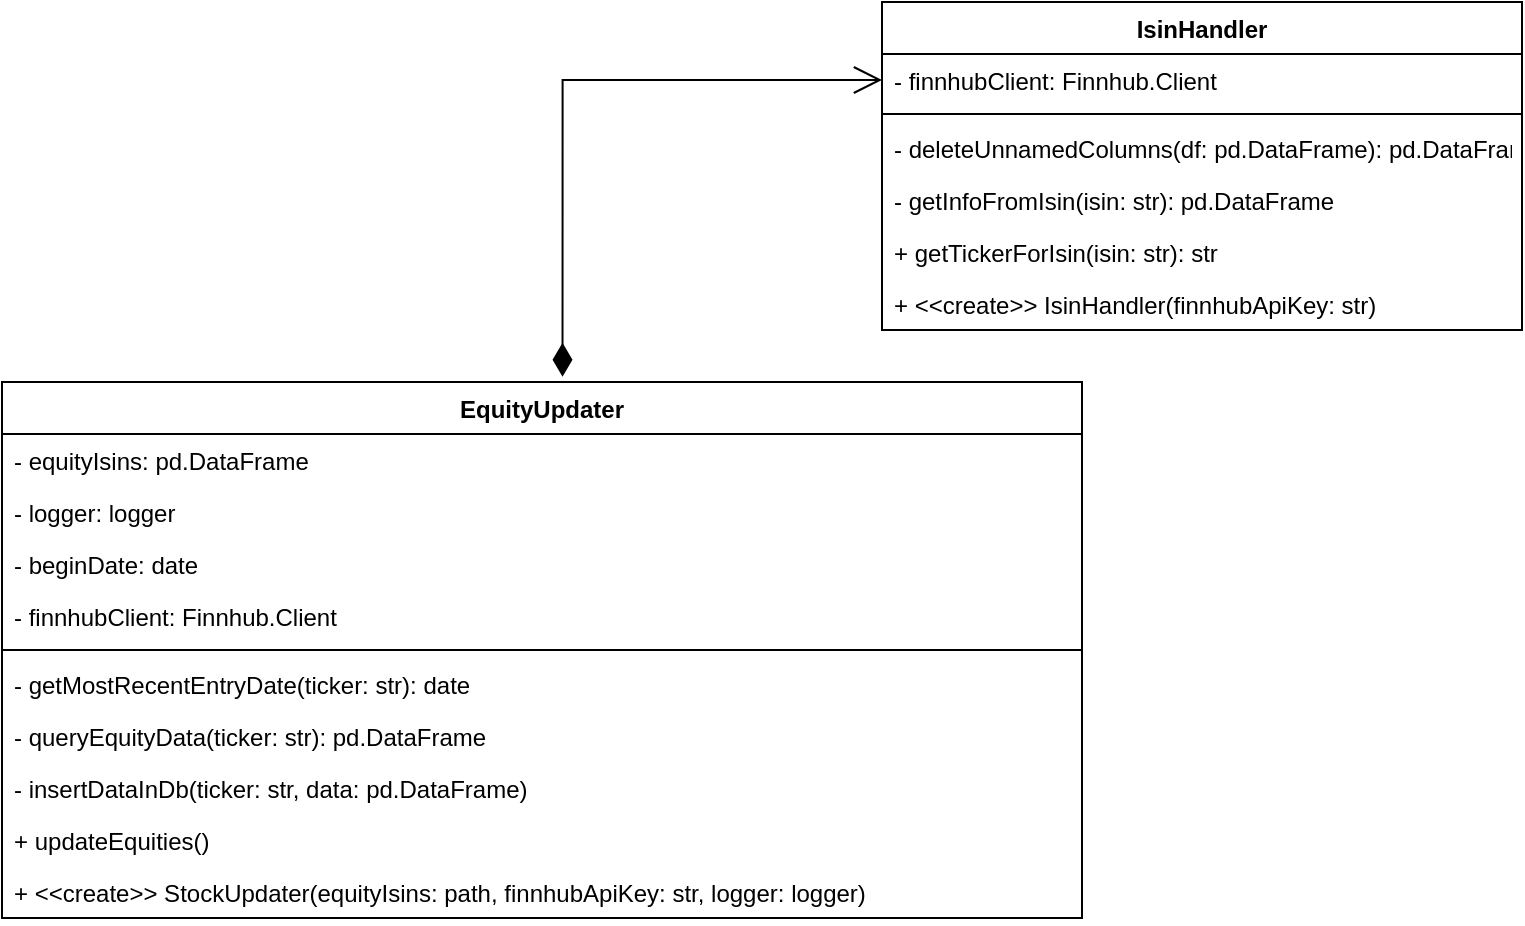 <mxfile version="20.8.3" type="device"><diagram id="C5RBs43oDa-KdzZeNtuy" name="Page-1"><mxGraphModel dx="1515" dy="799" grid="1" gridSize="10" guides="1" tooltips="1" connect="1" arrows="1" fold="1" page="1" pageScale="1" pageWidth="827" pageHeight="1169" math="0" shadow="0"><root><mxCell id="WIyWlLk6GJQsqaUBKTNV-0"/><mxCell id="WIyWlLk6GJQsqaUBKTNV-1" parent="WIyWlLk6GJQsqaUBKTNV-0"/><mxCell id="R0zy4LVRadhwRNYEzlrv-0" value="EquityUpdater" style="swimlane;fontStyle=1;align=center;verticalAlign=top;childLayout=stackLayout;horizontal=1;startSize=26;horizontalStack=0;resizeParent=1;resizeParentMax=0;resizeLast=0;collapsible=1;marginBottom=0;" parent="WIyWlLk6GJQsqaUBKTNV-1" vertex="1"><mxGeometry x="10" y="270" width="540" height="268" as="geometry"/></mxCell><mxCell id="R0zy4LVRadhwRNYEzlrv-11" value="- equityIsins: pd.DataFrame" style="text;strokeColor=none;fillColor=none;align=left;verticalAlign=top;spacingLeft=4;spacingRight=4;overflow=hidden;rotatable=0;points=[[0,0.5],[1,0.5]];portConstraint=eastwest;" parent="R0zy4LVRadhwRNYEzlrv-0" vertex="1"><mxGeometry y="26" width="540" height="26" as="geometry"/></mxCell><mxCell id="w3ntwtMJdpcDqqdNWR_A-0" value="- logger: logger" style="text;strokeColor=none;fillColor=none;align=left;verticalAlign=top;spacingLeft=4;spacingRight=4;overflow=hidden;rotatable=0;points=[[0,0.5],[1,0.5]];portConstraint=eastwest;" parent="R0zy4LVRadhwRNYEzlrv-0" vertex="1"><mxGeometry y="52" width="540" height="26" as="geometry"/></mxCell><mxCell id="w3ntwtMJdpcDqqdNWR_A-1" value="- beginDate: date" style="text;strokeColor=none;fillColor=none;align=left;verticalAlign=top;spacingLeft=4;spacingRight=4;overflow=hidden;rotatable=0;points=[[0,0.5],[1,0.5]];portConstraint=eastwest;" parent="R0zy4LVRadhwRNYEzlrv-0" vertex="1"><mxGeometry y="78" width="540" height="26" as="geometry"/></mxCell><mxCell id="MXqZp3QGtPHolP4ePcQd-8" value="- finnhubClient: Finnhub.Client" style="text;strokeColor=none;fillColor=none;align=left;verticalAlign=top;spacingLeft=4;spacingRight=4;overflow=hidden;rotatable=0;points=[[0,0.5],[1,0.5]];portConstraint=eastwest;" vertex="1" parent="R0zy4LVRadhwRNYEzlrv-0"><mxGeometry y="104" width="540" height="26" as="geometry"/></mxCell><mxCell id="R0zy4LVRadhwRNYEzlrv-2" value="" style="line;strokeWidth=1;fillColor=none;align=left;verticalAlign=middle;spacingTop=-1;spacingLeft=3;spacingRight=3;rotatable=0;labelPosition=right;points=[];portConstraint=eastwest;strokeColor=inherit;" parent="R0zy4LVRadhwRNYEzlrv-0" vertex="1"><mxGeometry y="130" width="540" height="8" as="geometry"/></mxCell><mxCell id="R0zy4LVRadhwRNYEzlrv-16" value="- getMostRecentEntryDate(ticker: str): date" style="text;strokeColor=none;fillColor=none;align=left;verticalAlign=top;spacingLeft=4;spacingRight=4;overflow=hidden;rotatable=0;points=[[0,0.5],[1,0.5]];portConstraint=eastwest;" parent="R0zy4LVRadhwRNYEzlrv-0" vertex="1"><mxGeometry y="138" width="540" height="26" as="geometry"/></mxCell><mxCell id="R0zy4LVRadhwRNYEzlrv-17" value="- queryEquityData(ticker: str): pd.DataFrame" style="text;strokeColor=none;fillColor=none;align=left;verticalAlign=top;spacingLeft=4;spacingRight=4;overflow=hidden;rotatable=0;points=[[0,0.5],[1,0.5]];portConstraint=eastwest;" parent="R0zy4LVRadhwRNYEzlrv-0" vertex="1"><mxGeometry y="164" width="540" height="26" as="geometry"/></mxCell><mxCell id="R0zy4LVRadhwRNYEzlrv-18" value="- insertDataInDb(ticker: str, data: pd.DataFrame)" style="text;strokeColor=none;fillColor=none;align=left;verticalAlign=top;spacingLeft=4;spacingRight=4;overflow=hidden;rotatable=0;points=[[0,0.5],[1,0.5]];portConstraint=eastwest;" parent="R0zy4LVRadhwRNYEzlrv-0" vertex="1"><mxGeometry y="190" width="540" height="26" as="geometry"/></mxCell><mxCell id="R0zy4LVRadhwRNYEzlrv-3" value="+ updateEquities()" style="text;strokeColor=none;fillColor=none;align=left;verticalAlign=top;spacingLeft=4;spacingRight=4;overflow=hidden;rotatable=0;points=[[0,0.5],[1,0.5]];portConstraint=eastwest;" parent="R0zy4LVRadhwRNYEzlrv-0" vertex="1"><mxGeometry y="216" width="540" height="26" as="geometry"/></mxCell><mxCell id="MXqZp3QGtPHolP4ePcQd-0" value="+ &lt;&lt;create&gt;&gt; StockUpdater(equityIsins: path, finnhubApiKey: str, logger: logger)" style="text;strokeColor=none;fillColor=none;align=left;verticalAlign=top;spacingLeft=4;spacingRight=4;overflow=hidden;rotatable=0;points=[[0,0.5],[1,0.5]];portConstraint=eastwest;" vertex="1" parent="R0zy4LVRadhwRNYEzlrv-0"><mxGeometry y="242" width="540" height="26" as="geometry"/></mxCell><mxCell id="MXqZp3QGtPHolP4ePcQd-7" value="" style="endArrow=open;html=1;endSize=12;startArrow=diamondThin;startSize=14;startFill=1;edgeStyle=orthogonalEdgeStyle;align=left;verticalAlign=bottom;rounded=0;exitX=0.519;exitY=-0.01;exitDx=0;exitDy=0;exitPerimeter=0;entryX=0;entryY=0.5;entryDx=0;entryDy=0;" edge="1" parent="WIyWlLk6GJQsqaUBKTNV-1" source="R0zy4LVRadhwRNYEzlrv-0" target="MXqZp3QGtPHolP4ePcQd-13"><mxGeometry x="-1" y="3" relative="1" as="geometry"><mxPoint x="650" y="320" as="sourcePoint"/><mxPoint x="390" y="80" as="targetPoint"/></mxGeometry></mxCell><mxCell id="MXqZp3QGtPHolP4ePcQd-12" value="IsinHandler" style="swimlane;fontStyle=1;align=center;verticalAlign=top;childLayout=stackLayout;horizontal=1;startSize=26;horizontalStack=0;resizeParent=1;resizeParentMax=0;resizeLast=0;collapsible=1;marginBottom=0;" vertex="1" parent="WIyWlLk6GJQsqaUBKTNV-1"><mxGeometry x="450" y="80" width="320" height="164" as="geometry"/></mxCell><mxCell id="MXqZp3QGtPHolP4ePcQd-13" value="- finnhubClient: Finnhub.Client" style="text;strokeColor=none;fillColor=none;align=left;verticalAlign=top;spacingLeft=4;spacingRight=4;overflow=hidden;rotatable=0;points=[[0,0.5],[1,0.5]];portConstraint=eastwest;" vertex="1" parent="MXqZp3QGtPHolP4ePcQd-12"><mxGeometry y="26" width="320" height="26" as="geometry"/></mxCell><mxCell id="MXqZp3QGtPHolP4ePcQd-14" value="" style="line;strokeWidth=1;fillColor=none;align=left;verticalAlign=middle;spacingTop=-1;spacingLeft=3;spacingRight=3;rotatable=0;labelPosition=right;points=[];portConstraint=eastwest;strokeColor=inherit;" vertex="1" parent="MXqZp3QGtPHolP4ePcQd-12"><mxGeometry y="52" width="320" height="8" as="geometry"/></mxCell><mxCell id="R0zy4LVRadhwRNYEzlrv-20" value="- deleteUnnamedColumns(df: pd.DataFrame): pd.DataFrame" style="text;strokeColor=none;fillColor=none;align=left;verticalAlign=top;spacingLeft=4;spacingRight=4;overflow=hidden;rotatable=0;points=[[0,0.5],[1,0.5]];portConstraint=eastwest;" parent="MXqZp3QGtPHolP4ePcQd-12" vertex="1"><mxGeometry y="60" width="320" height="26" as="geometry"/></mxCell><mxCell id="R0zy4LVRadhwRNYEzlrv-19" value="- getInfoFromIsin(isin: str): pd.DataFrame" style="text;strokeColor=none;fillColor=none;align=left;verticalAlign=top;spacingLeft=4;spacingRight=4;overflow=hidden;rotatable=0;points=[[0,0.5],[1,0.5]];portConstraint=eastwest;" parent="MXqZp3QGtPHolP4ePcQd-12" vertex="1"><mxGeometry y="86" width="320" height="26" as="geometry"/></mxCell><mxCell id="R0zy4LVRadhwRNYEzlrv-9" value="+ getTickerForIsin(isin: str): str" style="text;strokeColor=none;fillColor=none;align=left;verticalAlign=top;spacingLeft=4;spacingRight=4;overflow=hidden;rotatable=0;points=[[0,0.5],[1,0.5]];portConstraint=eastwest;" parent="MXqZp3QGtPHolP4ePcQd-12" vertex="1"><mxGeometry y="112" width="320" height="26" as="geometry"/></mxCell><mxCell id="MXqZp3QGtPHolP4ePcQd-16" value="+ &lt;&lt;create&gt;&gt; IsinHandler(finnhubApiKey: str)" style="text;strokeColor=none;fillColor=none;align=left;verticalAlign=top;spacingLeft=4;spacingRight=4;overflow=hidden;rotatable=0;points=[[0,0.5],[1,0.5]];portConstraint=eastwest;" vertex="1" parent="MXqZp3QGtPHolP4ePcQd-12"><mxGeometry y="138" width="320" height="26" as="geometry"/></mxCell></root></mxGraphModel></diagram></mxfile>